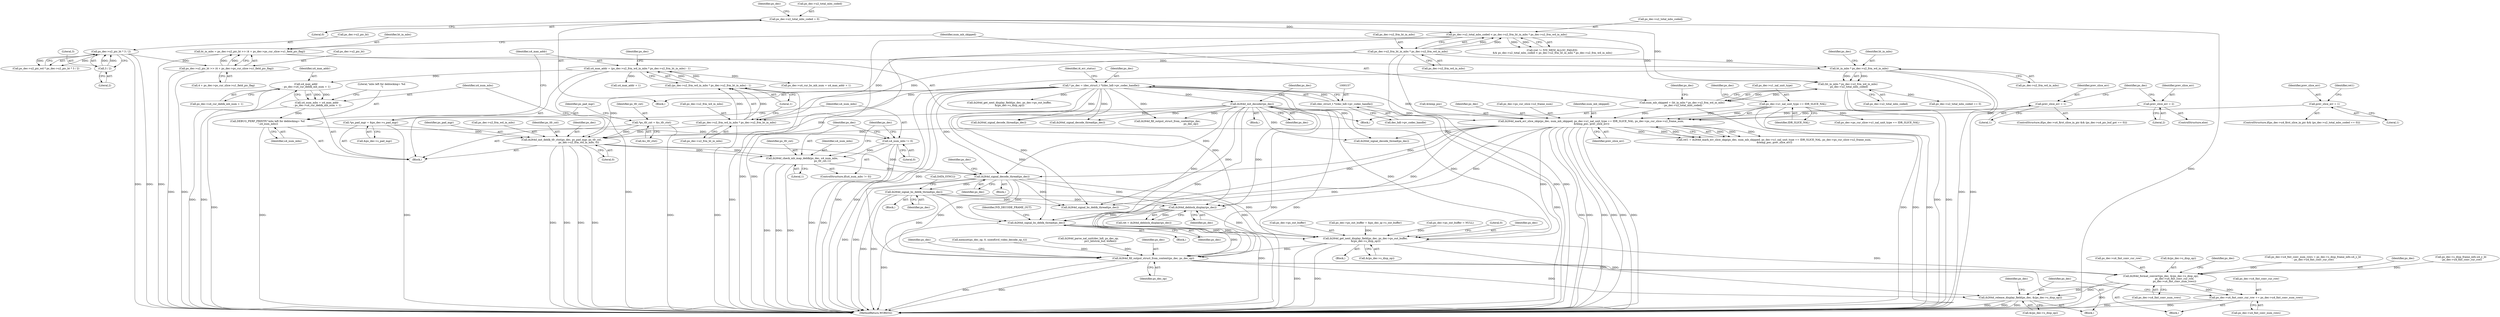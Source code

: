 digraph "0_Android_33ef7de9ddc8ea7eb9cbc440d1cf89957a0c267b@API" {
"1002027" [label="(Call,ih264d_signal_bs_deblk_thread(ps_dec))"];
"1000154" [label="(Call,* ps_dec = (dec_struct_t *)(dec_hdl->pv_codec_handle))"];
"1000156" [label="(Call,(dec_struct_t *)(dec_hdl->pv_codec_handle))"];
"1000897" [label="(Call,ih264d_init_decoder(ps_dec))"];
"1001735" [label="(Call,ih264d_signal_decode_thread(ps_dec))"];
"1001725" [label="(Call,ih264d_check_mb_map_deblk(ps_dec, u4_num_mbs,\n                                                   ps_tfr_cxt,1))"];
"1001701" [label="(Call,ih264d_init_deblk_tfr_ctxt(ps_dec, ps_pad_mgr, ps_tfr_cxt,\n                                           ps_dec->u2_frm_wd_in_mbs, 0))"];
"1001559" [label="(Call,ih264d_mark_err_slice_skip(ps_dec, num_mb_skipped, ps_dec->u1_nal_unit_type == IDR_SLICE_NAL, ps_dec->ps_cur_slice->u2_frame_num,\n &temp_poc, prev_slice_err))"];
"1001516" [label="(Call,num_mb_skipped = (ht_in_mbs * ps_dec->u2_frm_wd_in_mbs)\n - ps_dec->u2_total_mbs_coded)"];
"1001518" [label="(Call,(ht_in_mbs * ps_dec->u2_frm_wd_in_mbs)\n - ps_dec->u2_total_mbs_coded)"];
"1001519" [label="(Call,ht_in_mbs * ps_dec->u2_frm_wd_in_mbs)"];
"1001503" [label="(Call,ht_in_mbs = ps_dec->u2_pic_ht >> (4 + ps_dec->ps_cur_slice->u1_field_pic_flag))"];
"1001505" [label="(Call,ps_dec->u2_pic_ht >> (4 + ps_dec->ps_cur_slice->u1_field_pic_flag))"];
"1001028" [label="(Call,ps_dec->u2_pic_ht * 3 / 2)"];
"1001032" [label="(Call,3 / 2)"];
"1001490" [label="(Call,ps_dec->u2_frm_ht_in_mbs * ps_dec->u2_frm_wd_in_mbs)"];
"1001486" [label="(Call,ps_dec->u2_total_mbs_coded < ps_dec->u2_frm_ht_in_mbs * ps_dec->u2_frm_wd_in_mbs)"];
"1000909" [label="(Call,ps_dec->u2_total_mbs_coded = 0)"];
"1001562" [label="(Call,ps_dec->u1_nal_unit_type == IDR_SLICE_NAL)"];
"1001541" [label="(Call,prev_slice_err = 2)"];
"1001537" [label="(Call,prev_slice_err = 1)"];
"1001554" [label="(Call,prev_slice_err = 1)"];
"1001677" [label="(Call,*ps_pad_mgr = &ps_dec->s_pad_mgr)"];
"1001672" [label="(Call,*ps_tfr_cxt = &s_tfr_ctxt)"];
"1001686" [label="(Call,ps_dec->u2_frm_wd_in_mbs * ps_dec->u2_frm_ht_in_mbs)"];
"1001722" [label="(Call,u4_num_mbs != 0)"];
"1001718" [label="(Call,DEBUG_PERF_PRINTF(\"mbs left for deblocking= %d \n\",u4_num_mbs))"];
"1001709" [label="(Call,u4_num_mbs = u4_max_addr\n - ps_dec->u4_cur_deblk_mb_num + 1)"];
"1001711" [label="(Call,u4_max_addr\n - ps_dec->u4_cur_deblk_mb_num + 1)"];
"1001683" [label="(Call,u4_max_addr = (ps_dec->u2_frm_wd_in_mbs * ps_dec->u2_frm_ht_in_mbs) - 1)"];
"1001685" [label="(Call,(ps_dec->u2_frm_wd_in_mbs * ps_dec->u2_frm_ht_in_mbs) - 1)"];
"1001905" [label="(Call,ih264d_deblock_display(ps_dec))"];
"1001744" [label="(Call,ih264d_signal_bs_deblk_thread(ps_dec))"];
"1002041" [label="(Call,ih264d_get_next_display_field(ps_dec, ps_dec->ps_out_buffer,\n &(ps_dec->s_disp_op)))"];
"1002069" [label="(Call,ih264d_fill_output_struct_from_context(ps_dec, ps_dec_op))"];
"1002100" [label="(Call,ih264d_format_convert(ps_dec, &(ps_dec->s_disp_op),\n                                  ps_dec->u4_fmt_conv_cur_row,\n                                  ps_dec->u4_fmt_conv_num_rows))"];
"1002112" [label="(Call,ps_dec->u4_fmt_conv_cur_row += ps_dec->u4_fmt_conv_num_rows)"];
"1002119" [label="(Call,ih264d_release_display_field(ps_dec, &(ps_dec->s_disp_op)))"];
"1001482" [label="(Call,(ret != IVD_MEM_ALLOC_FAILED)\n && ps_dec->u2_total_mbs_coded < ps_dec->u2_frm_ht_in_mbs * ps_dec->u2_frm_wd_in_mbs)"];
"1001728" [label="(Identifier,ps_tfr_cxt)"];
"1001735" [label="(Call,ih264d_signal_decode_thread(ps_dec))"];
"1002075" [label="(Identifier,ps_dec)"];
"1002087" [label="(Call,ps_dec->u4_fmt_conv_num_rows = ps_dec->s_disp_frame_info.u4_y_ht\n - ps_dec->u4_fmt_conv_cur_row)"];
"1002101" [label="(Identifier,ps_dec)"];
"1002046" [label="(Call,&(ps_dec->s_disp_op))"];
"1001549" [label="(Call,ps_dec->u2_total_mbs_coded == 0)"];
"1002189" [label="(MethodReturn,WORD32)"];
"1001559" [label="(Call,ih264d_mark_err_slice_skip(ps_dec, num_mb_skipped, ps_dec->u1_nal_unit_type == IDR_SLICE_NAL, ps_dec->ps_cur_slice->u2_frame_num,\n &temp_poc, prev_slice_err))"];
"1001504" [label="(Identifier,ht_in_mbs)"];
"1001693" [label="(Literal,1)"];
"1001740" [label="(Identifier,ps_dec)"];
"1001024" [label="(Call,ps_dec->u2_pic_wd * ps_dec->u2_pic_ht * 3 / 2)"];
"1001487" [label="(Call,ps_dec->u2_total_mbs_coded)"];
"1001569" [label="(Identifier,ps_dec)"];
"1001028" [label="(Call,ps_dec->u2_pic_ht * 3 / 2)"];
"1001556" [label="(Literal,1)"];
"1000228" [label="(Call,memset(ps_dec_op, 0, sizeof(ivd_video_decode_op_t)))"];
"1001544" [label="(ControlStructure,if(ps_dec->u4_first_slice_in_pic && (ps_dec->u2_total_mbs_coded == 0)))"];
"1001732" [label="(Identifier,ps_dec)"];
"1001503" [label="(Call,ht_in_mbs = ps_dec->u2_pic_ht >> (4 + ps_dec->ps_cur_slice->u1_field_pic_flag))"];
"1000154" [label="(Call,* ps_dec = (dec_struct_t *)(dec_hdl->pv_codec_handle))"];
"1001567" [label="(Call,ps_dec->ps_cur_slice->u2_frame_num)"];
"1001933" [label="(Call,ps_dec->ps_cur_slice->u1_nal_unit_type == IDR_SLICE_NAL)"];
"1001718" [label="(Call,DEBUG_PERF_PRINTF(\"mbs left for deblocking= %d \n\",u4_num_mbs))"];
"1001034" [label="(Literal,2)"];
"1000897" [label="(Call,ih264d_init_decoder(ps_dec))"];
"1002026" [label="(Block,)"];
"1001521" [label="(Call,ps_dec->u2_frm_wd_in_mbs)"];
"1001574" [label="(Identifier,prev_slice_err)"];
"1001744" [label="(Call,ih264d_signal_bs_deblk_thread(ps_dec))"];
"1002033" [label="(Identifier,IVD_DECODE_FRAME_OUT)"];
"1001547" [label="(Identifier,ps_dec)"];
"1002043" [label="(Call,ps_dec->ps_out_buffer)"];
"1002091" [label="(Call,ps_dec->s_disp_frame_info.u4_y_ht\n - ps_dec->u4_fmt_conv_cur_row)"];
"1002109" [label="(Call,ps_dec->u4_fmt_conv_num_rows)"];
"1002100" [label="(Call,ih264d_format_convert(ps_dec, &(ps_dec->s_disp_op),\n                                  ps_dec->u4_fmt_conv_cur_row,\n                                  ps_dec->u4_fmt_conv_num_rows))"];
"1001672" [label="(Call,*ps_tfr_cxt = &s_tfr_ctxt)"];
"1001729" [label="(Literal,1)"];
"1001491" [label="(Call,ps_dec->u2_frm_ht_in_mbs)"];
"1002069" [label="(Call,ih264d_fill_output_struct_from_context(ps_dec, ps_dec_op))"];
"1002106" [label="(Call,ps_dec->u4_fmt_conv_cur_row)"];
"1002041" [label="(Call,ih264d_get_next_display_field(ps_dec, ps_dec->ps_out_buffer,\n &(ps_dec->s_disp_op)))"];
"1001539" [label="(Literal,1)"];
"1001562" [label="(Call,ps_dec->u1_nal_unit_type == IDR_SLICE_NAL)"];
"1001694" [label="(Call,ps_dec->u4_cur_bs_mb_num = u4_max_addr + 1)"];
"1002071" [label="(Identifier,ps_dec_op)"];
"1001709" [label="(Call,u4_num_mbs = u4_max_addr\n - ps_dec->u4_cur_deblk_mb_num + 1)"];
"1001724" [label="(Literal,0)"];
"1001708" [label="(Literal,0)"];
"1000156" [label="(Call,(dec_struct_t *)(dec_hdl->pv_codec_handle))"];
"1000913" [label="(Literal,0)"];
"1001256" [label="(Call,ih264d_fill_output_struct_from_context(ps_dec,\n                                                           ps_dec_op))"];
"1001517" [label="(Identifier,num_mb_skipped)"];
"1002040" [label="(Block,)"];
"1001537" [label="(Call,prev_slice_err = 1)"];
"1001696" [label="(Identifier,ps_dec)"];
"1001698" [label="(Call,u4_max_addr + 1)"];
"1001563" [label="(Call,ps_dec->u1_nal_unit_type)"];
"1001690" [label="(Call,ps_dec->u2_frm_ht_in_mbs)"];
"1001906" [label="(Identifier,ps_dec)"];
"1001524" [label="(Call,ps_dec->u2_total_mbs_coded)"];
"1001678" [label="(Identifier,ps_pad_mgr)"];
"1001561" [label="(Identifier,num_mb_skipped)"];
"1000325" [label="(Call,ps_dec->ps_out_buffer = &ps_dec_ip->s_out_buffer)"];
"1001723" [label="(Identifier,u4_num_mbs)"];
"1001530" [label="(Identifier,ps_dec)"];
"1001683" [label="(Call,u4_max_addr = (ps_dec->u2_frm_wd_in_mbs * ps_dec->u2_frm_ht_in_mbs) - 1)"];
"1001612" [label="(Call,ih264d_signal_decode_thread(ps_dec))"];
"1002029" [label="(Block,)"];
"1001677" [label="(Call,*ps_pad_mgr = &ps_dec->s_pad_mgr)"];
"1002027" [label="(Call,ih264d_signal_bs_deblk_thread(ps_dec))"];
"1000909" [label="(Call,ps_dec->u2_total_mbs_coded = 0)"];
"1001566" [label="(Identifier,IDR_SLICE_NAL)"];
"1001516" [label="(Call,num_mb_skipped = (ht_in_mbs * ps_dec->u2_frm_wd_in_mbs)\n - ps_dec->u2_total_mbs_coded)"];
"1001572" [label="(Call,&temp_poc)"];
"1001297" [label="(Call,ih264d_parse_nal_unit(dec_hdl, ps_dec_op,\n                              pu1_bitstrm_buf, buflen))"];
"1001679" [label="(Call,&ps_dec->s_pad_mgr)"];
"1000714" [label="(Call,ih264d_get_next_display_field(ps_dec, ps_dec->ps_out_buffer,\n &(ps_dec->s_disp_op)))"];
"1001494" [label="(Call,ps_dec->u2_frm_wd_in_mbs)"];
"1001685" [label="(Call,(ps_dec->u2_frm_wd_in_mbs * ps_dec->u2_frm_ht_in_mbs) - 1)"];
"1001409" [label="(Call,ih264d_signal_decode_thread(ps_dec))"];
"1002028" [label="(Identifier,ps_dec)"];
"1002119" [label="(Call,ih264d_release_display_field(ps_dec, &(ps_dec->s_disp_op)))"];
"1001704" [label="(Identifier,ps_tfr_cxt)"];
"1002116" [label="(Call,ps_dec->u4_fmt_conv_num_rows)"];
"1001543" [label="(Literal,2)"];
"1001667" [label="(Block,)"];
"1001558" [label="(Identifier,ret1)"];
"1001497" [label="(Block,)"];
"1001527" [label="(ControlStructure,if(ps_dec->u4_first_slice_in_pic && (ps_dec->u4_pic_buf_got == 0)))"];
"1001033" [label="(Literal,3)"];
"1001702" [label="(Identifier,ps_dec)"];
"1001684" [label="(Identifier,u4_max_addr)"];
"1001673" [label="(Identifier,ps_tfr_cxt)"];
"1001745" [label="(Identifier,ps_dec)"];
"1001746" [label="(Call,DATA_SYNC())"];
"1000312" [label="(Call,ps_dec->ps_out_buffer = NULL)"];
"1001712" [label="(Identifier,u4_max_addr)"];
"1001538" [label="(Identifier,prev_slice_err)"];
"1002052" [label="(Literal,0)"];
"1001520" [label="(Identifier,ht_in_mbs)"];
"1001721" [label="(ControlStructure,if(u4_num_mbs != 0))"];
"1001725" [label="(Call,ih264d_check_mb_map_deblk(ps_dec, u4_num_mbs,\n                                                   ps_tfr_cxt,1))"];
"1001743" [label="(Block,)"];
"1001905" [label="(Call,ih264d_deblock_display(ps_dec))"];
"1001525" [label="(Identifier,ps_dec)"];
"1002121" [label="(Call,&(ps_dec->s_disp_op))"];
"1001541" [label="(Call,prev_slice_err = 2)"];
"1001557" [label="(Call,ret1 = ih264d_mark_err_slice_skip(ps_dec, num_mb_skipped, ps_dec->u1_nal_unit_type == IDR_SLICE_NAL, ps_dec->ps_cur_slice->u2_frame_num,\n &temp_poc, prev_slice_err))"];
"1001736" [label="(Identifier,ps_dec)"];
"1000896" [label="(Block,)"];
"1001486" [label="(Call,ps_dec->u2_total_mbs_coded < ps_dec->u2_frm_ht_in_mbs * ps_dec->u2_frm_wd_in_mbs)"];
"1001519" [label="(Call,ht_in_mbs * ps_dec->u2_frm_wd_in_mbs)"];
"1001029" [label="(Call,ps_dec->u2_pic_ht)"];
"1001713" [label="(Call,ps_dec->u4_cur_deblk_mb_num + 1)"];
"1001843" [label="(Call,ih264d_signal_bs_deblk_thread(ps_dec))"];
"1001506" [label="(Call,ps_dec->u2_pic_ht)"];
"1001540" [label="(ControlStructure,else)"];
"1001505" [label="(Call,ps_dec->u2_pic_ht >> (4 + ps_dec->ps_cur_slice->u1_field_pic_flag))"];
"1000155" [label="(Identifier,ps_dec)"];
"1002129" [label="(Identifier,ps_dec)"];
"1000163" [label="(Identifier,i4_err_status)"];
"1001710" [label="(Identifier,u4_num_mbs)"];
"1001518" [label="(Call,(ht_in_mbs * ps_dec->u2_frm_wd_in_mbs)\n - ps_dec->u2_total_mbs_coded)"];
"1000916" [label="(Identifier,ps_dec)"];
"1001686" [label="(Call,ps_dec->u2_frm_wd_in_mbs * ps_dec->u2_frm_ht_in_mbs)"];
"1001555" [label="(Identifier,prev_slice_err)"];
"1001542" [label="(Identifier,prev_slice_err)"];
"1001711" [label="(Call,u4_max_addr\n - ps_dec->u4_cur_deblk_mb_num + 1)"];
"1001674" [label="(Call,&s_tfr_ctxt)"];
"1001703" [label="(Identifier,ps_pad_mgr)"];
"1001639" [label="(Block,)"];
"1001726" [label="(Identifier,ps_dec)"];
"1001705" [label="(Call,ps_dec->u2_frm_wd_in_mbs)"];
"1000158" [label="(Call,dec_hdl->pv_codec_handle)"];
"1001032" [label="(Call,3 / 2)"];
"1000910" [label="(Call,ps_dec->u2_total_mbs_coded)"];
"1000152" [label="(Block,)"];
"1001687" [label="(Call,ps_dec->u2_frm_wd_in_mbs)"];
"1001490" [label="(Call,ps_dec->u2_frm_ht_in_mbs * ps_dec->u2_frm_wd_in_mbs)"];
"1002120" [label="(Identifier,ps_dec)"];
"1002042" [label="(Identifier,ps_dec)"];
"1002102" [label="(Call,&(ps_dec->s_disp_op))"];
"1001720" [label="(Identifier,u4_num_mbs)"];
"1001903" [label="(Call,ret = ih264d_deblock_display(ps_dec))"];
"1002070" [label="(Identifier,ps_dec)"];
"1000898" [label="(Identifier,ps_dec)"];
"1001554" [label="(Call,prev_slice_err = 1)"];
"1002086" [label="(Block,)"];
"1000901" [label="(Identifier,ps_dec)"];
"1002113" [label="(Call,ps_dec->u4_fmt_conv_cur_row)"];
"1001727" [label="(Identifier,u4_num_mbs)"];
"1001509" [label="(Call,4 + ps_dec->ps_cur_slice->u1_field_pic_flag)"];
"1002112" [label="(Call,ps_dec->u4_fmt_conv_cur_row += ps_dec->u4_fmt_conv_num_rows)"];
"1001192" [label="(Call,ih264d_signal_decode_thread(ps_dec))"];
"1001701" [label="(Call,ih264d_init_deblk_tfr_ctxt(ps_dec, ps_pad_mgr, ps_tfr_cxt,\n                                           ps_dec->u2_frm_wd_in_mbs, 0))"];
"1001722" [label="(Call,u4_num_mbs != 0)"];
"1001719" [label="(Literal,\"mbs left for deblocking= %d \n\")"];
"1001560" [label="(Identifier,ps_dec)"];
"1002114" [label="(Identifier,ps_dec)"];
"1002027" -> "1002026"  [label="AST: "];
"1002027" -> "1002028"  [label="CFG: "];
"1002028" -> "1002027"  [label="AST: "];
"1002033" -> "1002027"  [label="CFG: "];
"1002027" -> "1002189"  [label="DDG: "];
"1000154" -> "1002027"  [label="DDG: "];
"1000897" -> "1002027"  [label="DDG: "];
"1001735" -> "1002027"  [label="DDG: "];
"1001559" -> "1002027"  [label="DDG: "];
"1001905" -> "1002027"  [label="DDG: "];
"1001744" -> "1002027"  [label="DDG: "];
"1002027" -> "1002041"  [label="DDG: "];
"1002027" -> "1002069"  [label="DDG: "];
"1000154" -> "1000152"  [label="AST: "];
"1000154" -> "1000156"  [label="CFG: "];
"1000155" -> "1000154"  [label="AST: "];
"1000156" -> "1000154"  [label="AST: "];
"1000163" -> "1000154"  [label="CFG: "];
"1000154" -> "1002189"  [label="DDG: "];
"1000154" -> "1002189"  [label="DDG: "];
"1000156" -> "1000154"  [label="DDG: "];
"1000154" -> "1000714"  [label="DDG: "];
"1000154" -> "1000897"  [label="DDG: "];
"1000154" -> "1001192"  [label="DDG: "];
"1000154" -> "1001256"  [label="DDG: "];
"1000154" -> "1001409"  [label="DDG: "];
"1000154" -> "1001559"  [label="DDG: "];
"1000154" -> "1001612"  [label="DDG: "];
"1000154" -> "1001701"  [label="DDG: "];
"1000154" -> "1001735"  [label="DDG: "];
"1000154" -> "1001843"  [label="DDG: "];
"1000154" -> "1001905"  [label="DDG: "];
"1000154" -> "1002041"  [label="DDG: "];
"1000154" -> "1002069"  [label="DDG: "];
"1000156" -> "1000158"  [label="CFG: "];
"1000157" -> "1000156"  [label="AST: "];
"1000158" -> "1000156"  [label="AST: "];
"1000156" -> "1002189"  [label="DDG: "];
"1000897" -> "1000896"  [label="AST: "];
"1000897" -> "1000898"  [label="CFG: "];
"1000898" -> "1000897"  [label="AST: "];
"1000901" -> "1000897"  [label="CFG: "];
"1000897" -> "1002189"  [label="DDG: "];
"1000897" -> "1002189"  [label="DDG: "];
"1000897" -> "1001192"  [label="DDG: "];
"1000897" -> "1001256"  [label="DDG: "];
"1000897" -> "1001409"  [label="DDG: "];
"1000897" -> "1001559"  [label="DDG: "];
"1000897" -> "1001612"  [label="DDG: "];
"1000897" -> "1001701"  [label="DDG: "];
"1000897" -> "1001735"  [label="DDG: "];
"1000897" -> "1001843"  [label="DDG: "];
"1000897" -> "1001905"  [label="DDG: "];
"1000897" -> "1002041"  [label="DDG: "];
"1000897" -> "1002069"  [label="DDG: "];
"1001735" -> "1001639"  [label="AST: "];
"1001735" -> "1001736"  [label="CFG: "];
"1001736" -> "1001735"  [label="AST: "];
"1001740" -> "1001735"  [label="CFG: "];
"1001735" -> "1002189"  [label="DDG: "];
"1001735" -> "1002189"  [label="DDG: "];
"1001725" -> "1001735"  [label="DDG: "];
"1001701" -> "1001735"  [label="DDG: "];
"1001559" -> "1001735"  [label="DDG: "];
"1001735" -> "1001744"  [label="DDG: "];
"1001735" -> "1001843"  [label="DDG: "];
"1001735" -> "1001905"  [label="DDG: "];
"1001735" -> "1002041"  [label="DDG: "];
"1001735" -> "1002069"  [label="DDG: "];
"1001725" -> "1001721"  [label="AST: "];
"1001725" -> "1001729"  [label="CFG: "];
"1001726" -> "1001725"  [label="AST: "];
"1001727" -> "1001725"  [label="AST: "];
"1001728" -> "1001725"  [label="AST: "];
"1001729" -> "1001725"  [label="AST: "];
"1001732" -> "1001725"  [label="CFG: "];
"1001725" -> "1002189"  [label="DDG: "];
"1001725" -> "1002189"  [label="DDG: "];
"1001725" -> "1002189"  [label="DDG: "];
"1001701" -> "1001725"  [label="DDG: "];
"1001701" -> "1001725"  [label="DDG: "];
"1001722" -> "1001725"  [label="DDG: "];
"1001701" -> "1001667"  [label="AST: "];
"1001701" -> "1001708"  [label="CFG: "];
"1001702" -> "1001701"  [label="AST: "];
"1001703" -> "1001701"  [label="AST: "];
"1001704" -> "1001701"  [label="AST: "];
"1001705" -> "1001701"  [label="AST: "];
"1001708" -> "1001701"  [label="AST: "];
"1001710" -> "1001701"  [label="CFG: "];
"1001701" -> "1002189"  [label="DDG: "];
"1001701" -> "1002189"  [label="DDG: "];
"1001701" -> "1002189"  [label="DDG: "];
"1001701" -> "1002189"  [label="DDG: "];
"1001559" -> "1001701"  [label="DDG: "];
"1001677" -> "1001701"  [label="DDG: "];
"1001672" -> "1001701"  [label="DDG: "];
"1001686" -> "1001701"  [label="DDG: "];
"1001559" -> "1001557"  [label="AST: "];
"1001559" -> "1001574"  [label="CFG: "];
"1001560" -> "1001559"  [label="AST: "];
"1001561" -> "1001559"  [label="AST: "];
"1001562" -> "1001559"  [label="AST: "];
"1001567" -> "1001559"  [label="AST: "];
"1001572" -> "1001559"  [label="AST: "];
"1001574" -> "1001559"  [label="AST: "];
"1001557" -> "1001559"  [label="CFG: "];
"1001559" -> "1002189"  [label="DDG: "];
"1001559" -> "1002189"  [label="DDG: "];
"1001559" -> "1002189"  [label="DDG: "];
"1001559" -> "1002189"  [label="DDG: "];
"1001559" -> "1002189"  [label="DDG: "];
"1001559" -> "1002189"  [label="DDG: "];
"1001559" -> "1001557"  [label="DDG: "];
"1001559" -> "1001557"  [label="DDG: "];
"1001559" -> "1001557"  [label="DDG: "];
"1001559" -> "1001557"  [label="DDG: "];
"1001559" -> "1001557"  [label="DDG: "];
"1001559" -> "1001557"  [label="DDG: "];
"1001516" -> "1001559"  [label="DDG: "];
"1001562" -> "1001559"  [label="DDG: "];
"1001562" -> "1001559"  [label="DDG: "];
"1001541" -> "1001559"  [label="DDG: "];
"1001537" -> "1001559"  [label="DDG: "];
"1001554" -> "1001559"  [label="DDG: "];
"1001559" -> "1001612"  [label="DDG: "];
"1001559" -> "1001843"  [label="DDG: "];
"1001559" -> "1001905"  [label="DDG: "];
"1001559" -> "1002041"  [label="DDG: "];
"1001559" -> "1002069"  [label="DDG: "];
"1001516" -> "1001497"  [label="AST: "];
"1001516" -> "1001518"  [label="CFG: "];
"1001517" -> "1001516"  [label="AST: "];
"1001518" -> "1001516"  [label="AST: "];
"1001530" -> "1001516"  [label="CFG: "];
"1001516" -> "1002189"  [label="DDG: "];
"1001518" -> "1001516"  [label="DDG: "];
"1001518" -> "1001516"  [label="DDG: "];
"1001518" -> "1001524"  [label="CFG: "];
"1001519" -> "1001518"  [label="AST: "];
"1001524" -> "1001518"  [label="AST: "];
"1001518" -> "1002189"  [label="DDG: "];
"1001518" -> "1002189"  [label="DDG: "];
"1001519" -> "1001518"  [label="DDG: "];
"1001519" -> "1001518"  [label="DDG: "];
"1001486" -> "1001518"  [label="DDG: "];
"1000909" -> "1001518"  [label="DDG: "];
"1001518" -> "1001549"  [label="DDG: "];
"1001519" -> "1001521"  [label="CFG: "];
"1001520" -> "1001519"  [label="AST: "];
"1001521" -> "1001519"  [label="AST: "];
"1001525" -> "1001519"  [label="CFG: "];
"1001519" -> "1002189"  [label="DDG: "];
"1001519" -> "1002189"  [label="DDG: "];
"1001503" -> "1001519"  [label="DDG: "];
"1001490" -> "1001519"  [label="DDG: "];
"1001519" -> "1001686"  [label="DDG: "];
"1001503" -> "1001497"  [label="AST: "];
"1001503" -> "1001505"  [label="CFG: "];
"1001504" -> "1001503"  [label="AST: "];
"1001505" -> "1001503"  [label="AST: "];
"1001517" -> "1001503"  [label="CFG: "];
"1001503" -> "1002189"  [label="DDG: "];
"1001505" -> "1001503"  [label="DDG: "];
"1001505" -> "1001503"  [label="DDG: "];
"1001505" -> "1001509"  [label="CFG: "];
"1001506" -> "1001505"  [label="AST: "];
"1001509" -> "1001505"  [label="AST: "];
"1001505" -> "1002189"  [label="DDG: "];
"1001505" -> "1002189"  [label="DDG: "];
"1001028" -> "1001505"  [label="DDG: "];
"1001028" -> "1001024"  [label="AST: "];
"1001028" -> "1001032"  [label="CFG: "];
"1001029" -> "1001028"  [label="AST: "];
"1001032" -> "1001028"  [label="AST: "];
"1001024" -> "1001028"  [label="CFG: "];
"1001028" -> "1002189"  [label="DDG: "];
"1001028" -> "1002189"  [label="DDG: "];
"1001028" -> "1001024"  [label="DDG: "];
"1001028" -> "1001024"  [label="DDG: "];
"1001032" -> "1001028"  [label="DDG: "];
"1001032" -> "1001028"  [label="DDG: "];
"1001032" -> "1001034"  [label="CFG: "];
"1001033" -> "1001032"  [label="AST: "];
"1001034" -> "1001032"  [label="AST: "];
"1001490" -> "1001486"  [label="AST: "];
"1001490" -> "1001494"  [label="CFG: "];
"1001491" -> "1001490"  [label="AST: "];
"1001494" -> "1001490"  [label="AST: "];
"1001486" -> "1001490"  [label="CFG: "];
"1001490" -> "1002189"  [label="DDG: "];
"1001490" -> "1002189"  [label="DDG: "];
"1001490" -> "1001486"  [label="DDG: "];
"1001490" -> "1001486"  [label="DDG: "];
"1001490" -> "1001686"  [label="DDG: "];
"1001490" -> "1001686"  [label="DDG: "];
"1001486" -> "1001482"  [label="AST: "];
"1001487" -> "1001486"  [label="AST: "];
"1001482" -> "1001486"  [label="CFG: "];
"1001486" -> "1002189"  [label="DDG: "];
"1001486" -> "1002189"  [label="DDG: "];
"1001486" -> "1001482"  [label="DDG: "];
"1001486" -> "1001482"  [label="DDG: "];
"1000909" -> "1001486"  [label="DDG: "];
"1000909" -> "1000152"  [label="AST: "];
"1000909" -> "1000913"  [label="CFG: "];
"1000910" -> "1000909"  [label="AST: "];
"1000913" -> "1000909"  [label="AST: "];
"1000916" -> "1000909"  [label="CFG: "];
"1000909" -> "1002189"  [label="DDG: "];
"1001562" -> "1001566"  [label="CFG: "];
"1001563" -> "1001562"  [label="AST: "];
"1001566" -> "1001562"  [label="AST: "];
"1001569" -> "1001562"  [label="CFG: "];
"1001562" -> "1002189"  [label="DDG: "];
"1001562" -> "1002189"  [label="DDG: "];
"1001562" -> "1001933"  [label="DDG: "];
"1001541" -> "1001540"  [label="AST: "];
"1001541" -> "1001543"  [label="CFG: "];
"1001542" -> "1001541"  [label="AST: "];
"1001543" -> "1001541"  [label="AST: "];
"1001547" -> "1001541"  [label="CFG: "];
"1001537" -> "1001527"  [label="AST: "];
"1001537" -> "1001539"  [label="CFG: "];
"1001538" -> "1001537"  [label="AST: "];
"1001539" -> "1001537"  [label="AST: "];
"1001547" -> "1001537"  [label="CFG: "];
"1001554" -> "1001544"  [label="AST: "];
"1001554" -> "1001556"  [label="CFG: "];
"1001555" -> "1001554"  [label="AST: "];
"1001556" -> "1001554"  [label="AST: "];
"1001558" -> "1001554"  [label="CFG: "];
"1001677" -> "1001667"  [label="AST: "];
"1001677" -> "1001679"  [label="CFG: "];
"1001678" -> "1001677"  [label="AST: "];
"1001679" -> "1001677"  [label="AST: "];
"1001684" -> "1001677"  [label="CFG: "];
"1001677" -> "1002189"  [label="DDG: "];
"1001672" -> "1001667"  [label="AST: "];
"1001672" -> "1001674"  [label="CFG: "];
"1001673" -> "1001672"  [label="AST: "];
"1001674" -> "1001672"  [label="AST: "];
"1001678" -> "1001672"  [label="CFG: "];
"1001672" -> "1002189"  [label="DDG: "];
"1001686" -> "1001685"  [label="AST: "];
"1001686" -> "1001690"  [label="CFG: "];
"1001687" -> "1001686"  [label="AST: "];
"1001690" -> "1001686"  [label="AST: "];
"1001693" -> "1001686"  [label="CFG: "];
"1001686" -> "1002189"  [label="DDG: "];
"1001686" -> "1001685"  [label="DDG: "];
"1001686" -> "1001685"  [label="DDG: "];
"1001722" -> "1001721"  [label="AST: "];
"1001722" -> "1001724"  [label="CFG: "];
"1001723" -> "1001722"  [label="AST: "];
"1001724" -> "1001722"  [label="AST: "];
"1001726" -> "1001722"  [label="CFG: "];
"1001732" -> "1001722"  [label="CFG: "];
"1001722" -> "1002189"  [label="DDG: "];
"1001722" -> "1002189"  [label="DDG: "];
"1001718" -> "1001722"  [label="DDG: "];
"1001718" -> "1001667"  [label="AST: "];
"1001718" -> "1001720"  [label="CFG: "];
"1001719" -> "1001718"  [label="AST: "];
"1001720" -> "1001718"  [label="AST: "];
"1001723" -> "1001718"  [label="CFG: "];
"1001718" -> "1002189"  [label="DDG: "];
"1001709" -> "1001718"  [label="DDG: "];
"1001709" -> "1001667"  [label="AST: "];
"1001709" -> "1001711"  [label="CFG: "];
"1001710" -> "1001709"  [label="AST: "];
"1001711" -> "1001709"  [label="AST: "];
"1001719" -> "1001709"  [label="CFG: "];
"1001709" -> "1002189"  [label="DDG: "];
"1001711" -> "1001709"  [label="DDG: "];
"1001711" -> "1001709"  [label="DDG: "];
"1001711" -> "1001713"  [label="CFG: "];
"1001712" -> "1001711"  [label="AST: "];
"1001713" -> "1001711"  [label="AST: "];
"1001711" -> "1002189"  [label="DDG: "];
"1001711" -> "1002189"  [label="DDG: "];
"1001683" -> "1001711"  [label="DDG: "];
"1001683" -> "1001667"  [label="AST: "];
"1001683" -> "1001685"  [label="CFG: "];
"1001684" -> "1001683"  [label="AST: "];
"1001685" -> "1001683"  [label="AST: "];
"1001696" -> "1001683"  [label="CFG: "];
"1001683" -> "1002189"  [label="DDG: "];
"1001685" -> "1001683"  [label="DDG: "];
"1001685" -> "1001683"  [label="DDG: "];
"1001683" -> "1001694"  [label="DDG: "];
"1001683" -> "1001698"  [label="DDG: "];
"1001685" -> "1001693"  [label="CFG: "];
"1001693" -> "1001685"  [label="AST: "];
"1001685" -> "1002189"  [label="DDG: "];
"1001905" -> "1001903"  [label="AST: "];
"1001905" -> "1001906"  [label="CFG: "];
"1001906" -> "1001905"  [label="AST: "];
"1001903" -> "1001905"  [label="CFG: "];
"1001905" -> "1002189"  [label="DDG: "];
"1001905" -> "1001903"  [label="DDG: "];
"1001744" -> "1001905"  [label="DDG: "];
"1001905" -> "1002041"  [label="DDG: "];
"1001905" -> "1002069"  [label="DDG: "];
"1001744" -> "1001743"  [label="AST: "];
"1001744" -> "1001745"  [label="CFG: "];
"1001745" -> "1001744"  [label="AST: "];
"1001746" -> "1001744"  [label="CFG: "];
"1001744" -> "1002189"  [label="DDG: "];
"1001744" -> "1002189"  [label="DDG: "];
"1001744" -> "1001843"  [label="DDG: "];
"1001744" -> "1002041"  [label="DDG: "];
"1001744" -> "1002069"  [label="DDG: "];
"1002041" -> "1002040"  [label="AST: "];
"1002041" -> "1002046"  [label="CFG: "];
"1002042" -> "1002041"  [label="AST: "];
"1002043" -> "1002041"  [label="AST: "];
"1002046" -> "1002041"  [label="AST: "];
"1002052" -> "1002041"  [label="CFG: "];
"1002041" -> "1002189"  [label="DDG: "];
"1002041" -> "1002189"  [label="DDG: "];
"1000325" -> "1002041"  [label="DDG: "];
"1000312" -> "1002041"  [label="DDG: "];
"1002041" -> "1002069"  [label="DDG: "];
"1002041" -> "1002100"  [label="DDG: "];
"1002041" -> "1002119"  [label="DDG: "];
"1002069" -> "1002029"  [label="AST: "];
"1002069" -> "1002071"  [label="CFG: "];
"1002070" -> "1002069"  [label="AST: "];
"1002071" -> "1002069"  [label="AST: "];
"1002075" -> "1002069"  [label="CFG: "];
"1002069" -> "1002189"  [label="DDG: "];
"1002069" -> "1002189"  [label="DDG: "];
"1001297" -> "1002069"  [label="DDG: "];
"1000228" -> "1002069"  [label="DDG: "];
"1002069" -> "1002100"  [label="DDG: "];
"1002069" -> "1002119"  [label="DDG: "];
"1002100" -> "1002086"  [label="AST: "];
"1002100" -> "1002109"  [label="CFG: "];
"1002101" -> "1002100"  [label="AST: "];
"1002102" -> "1002100"  [label="AST: "];
"1002106" -> "1002100"  [label="AST: "];
"1002109" -> "1002100"  [label="AST: "];
"1002114" -> "1002100"  [label="CFG: "];
"1002100" -> "1002189"  [label="DDG: "];
"1002091" -> "1002100"  [label="DDG: "];
"1002087" -> "1002100"  [label="DDG: "];
"1002100" -> "1002112"  [label="DDG: "];
"1002100" -> "1002112"  [label="DDG: "];
"1002100" -> "1002119"  [label="DDG: "];
"1002100" -> "1002119"  [label="DDG: "];
"1002112" -> "1002086"  [label="AST: "];
"1002112" -> "1002116"  [label="CFG: "];
"1002113" -> "1002112"  [label="AST: "];
"1002116" -> "1002112"  [label="AST: "];
"1002120" -> "1002112"  [label="CFG: "];
"1002112" -> "1002189"  [label="DDG: "];
"1002112" -> "1002189"  [label="DDG: "];
"1002119" -> "1002029"  [label="AST: "];
"1002119" -> "1002121"  [label="CFG: "];
"1002120" -> "1002119"  [label="AST: "];
"1002121" -> "1002119"  [label="AST: "];
"1002129" -> "1002119"  [label="CFG: "];
"1002119" -> "1002189"  [label="DDG: "];
"1002119" -> "1002189"  [label="DDG: "];
"1002119" -> "1002189"  [label="DDG: "];
}
